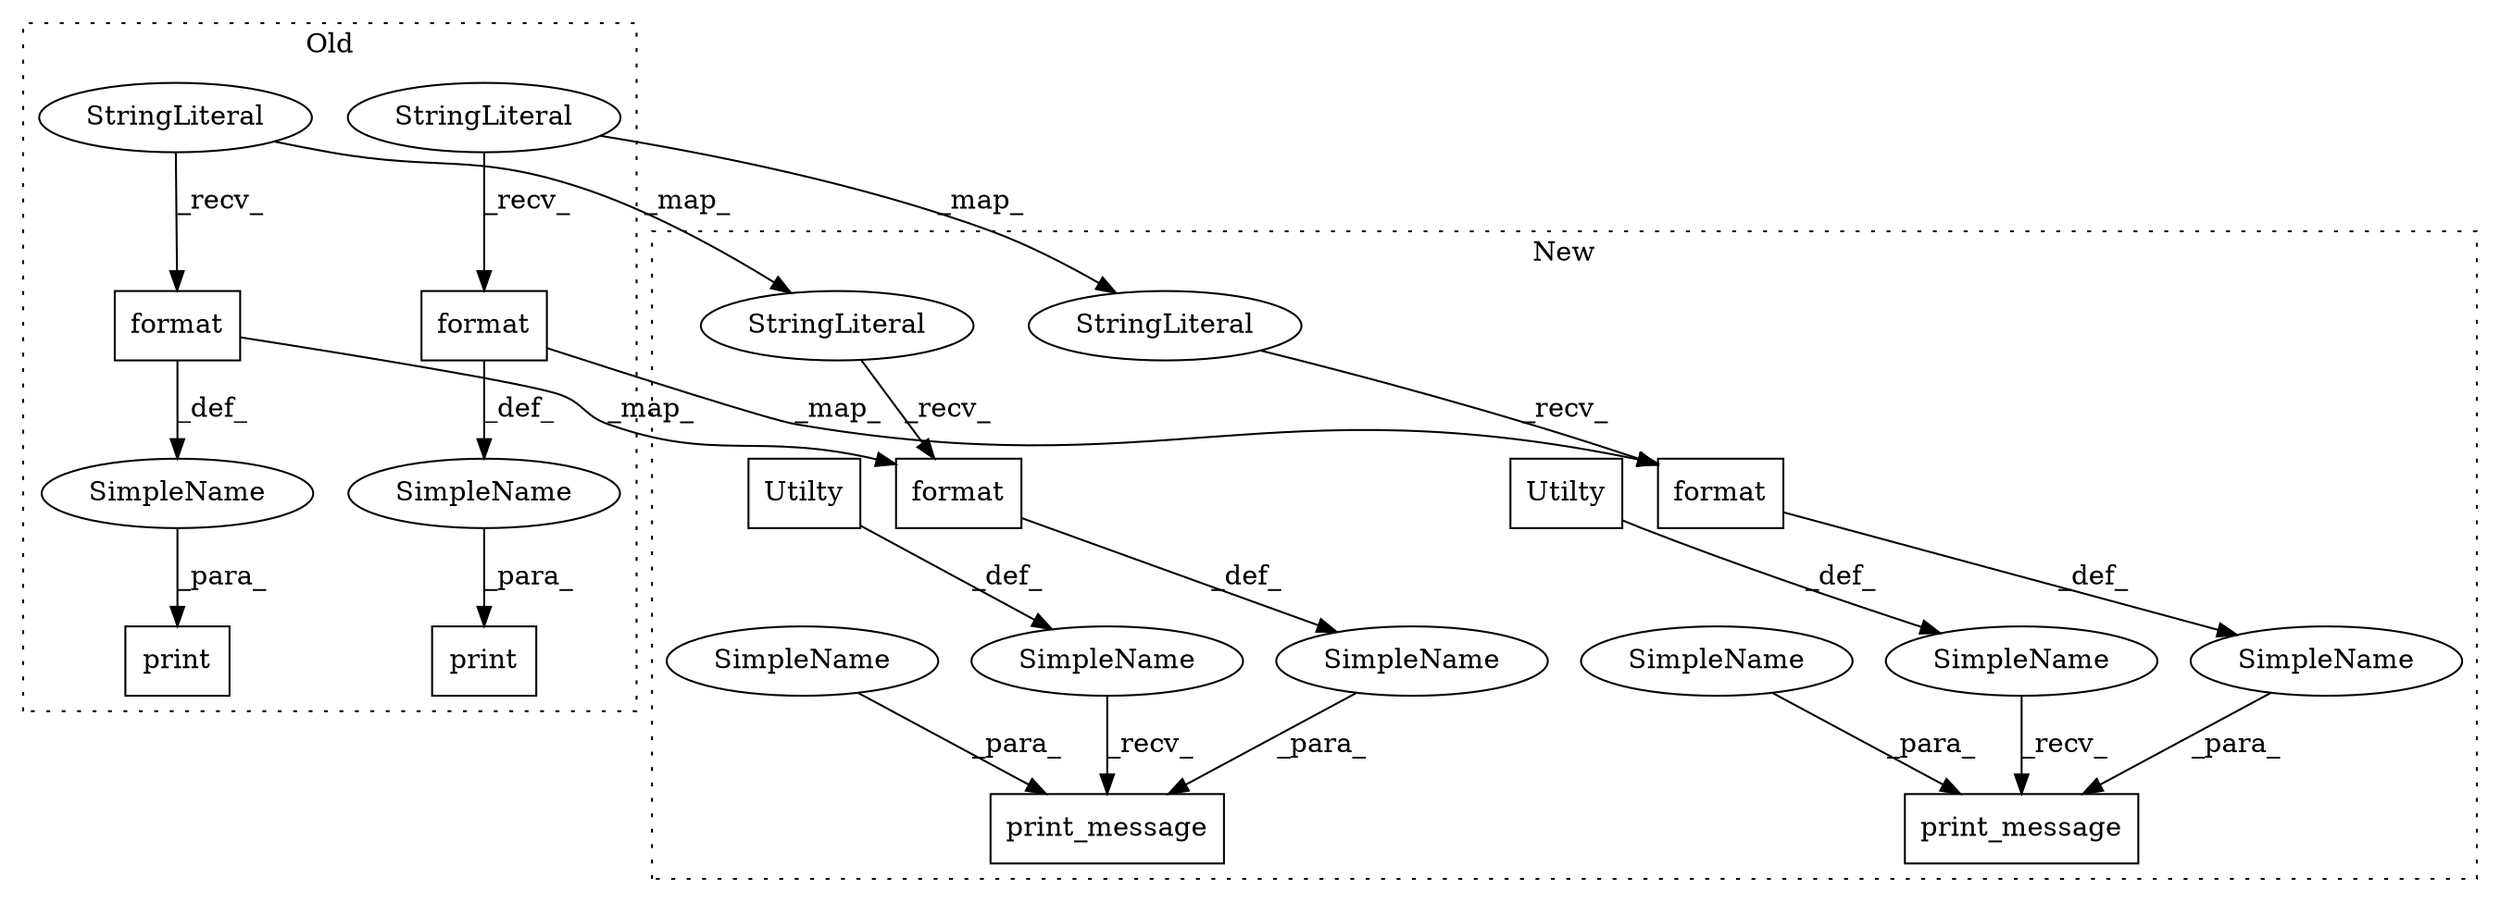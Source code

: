 digraph G {
subgraph cluster0 {
1 [label="format" a="32" s="10132,10144" l="7,1" shape="box"];
4 [label="StringLiteral" a="45" s="10107" l="24" shape="ellipse"];
5 [label="SimpleName" a="42" s="" l="" shape="ellipse"];
6 [label="print" a="32" s="10101,10145" l="6,1" shape="box"];
16 [label="format" a="32" s="10314,10334" l="7,1" shape="box"];
17 [label="print" a="32" s="10280,10335" l="6,1" shape="box"];
18 [label="SimpleName" a="42" s="" l="" shape="ellipse"];
19 [label="StringLiteral" a="45" s="10286" l="27" shape="ellipse"];
label = "Old";
style="dotted";
}
subgraph cluster1 {
2 [label="format" a="32" s="9363,9375" l="7,1" shape="box"];
3 [label="StringLiteral" a="45" s="9343" l="19" shape="ellipse"];
7 [label="SimpleName" a="42" s="" l="" shape="ellipse"];
8 [label="print_message" a="32" s="9324,9376" l="14,1" shape="box"];
9 [label="SimpleName" a="42" s="" l="" shape="ellipse"];
10 [label="Utilty" a="32" s="9315" l="8" shape="box"];
11 [label="print_message" a="32" s="9526,9589" l="14,1" shape="box"];
12 [label="Utilty" a="32" s="9517" l="8" shape="box"];
13 [label="SimpleName" a="42" s="" l="" shape="ellipse"];
14 [label="SimpleName" a="42" s="" l="" shape="ellipse"];
15 [label="format" a="32" s="9568,9588" l="7,1" shape="box"];
20 [label="StringLiteral" a="45" s="9545" l="22" shape="ellipse"];
21 [label="SimpleName" a="42" s="9540" l="4" shape="ellipse"];
22 [label="SimpleName" a="42" s="9338" l="4" shape="ellipse"];
label = "New";
style="dotted";
}
1 -> 2 [label="_map_"];
1 -> 5 [label="_def_"];
2 -> 7 [label="_def_"];
3 -> 2 [label="_recv_"];
4 -> 1 [label="_recv_"];
4 -> 3 [label="_map_"];
5 -> 6 [label="_para_"];
7 -> 8 [label="_para_"];
9 -> 8 [label="_recv_"];
10 -> 9 [label="_def_"];
12 -> 13 [label="_def_"];
13 -> 11 [label="_recv_"];
14 -> 11 [label="_para_"];
15 -> 14 [label="_def_"];
16 -> 15 [label="_map_"];
16 -> 18 [label="_def_"];
18 -> 17 [label="_para_"];
19 -> 16 [label="_recv_"];
19 -> 20 [label="_map_"];
20 -> 15 [label="_recv_"];
21 -> 11 [label="_para_"];
22 -> 8 [label="_para_"];
}